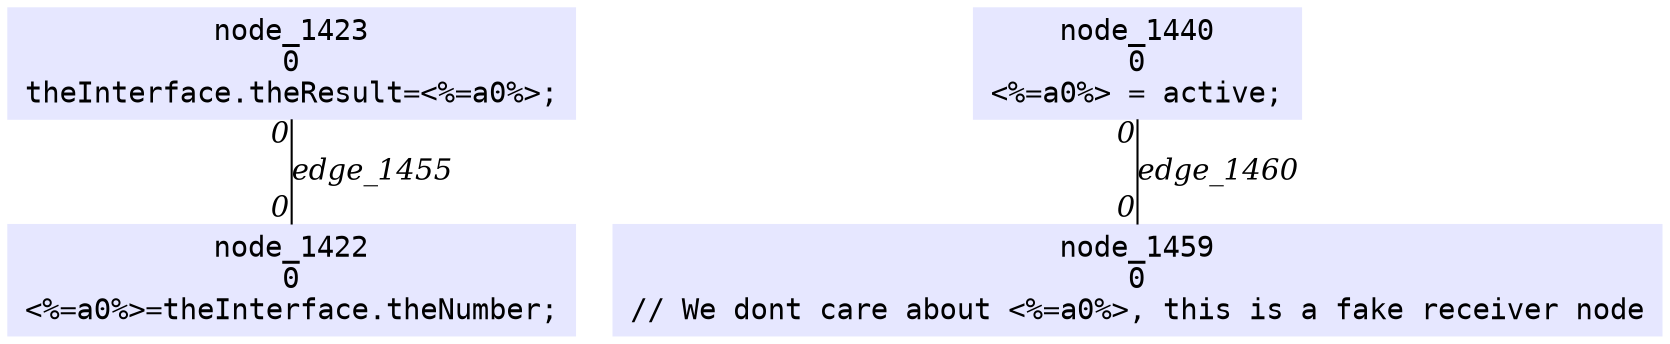 digraph g{node_1422 [shape=box, style=filled, color="0.66 0.1 1.0", fontname="Courier", label="node_1422
0
<%=a0%>=theInterface.theNumber;
" ]
node_1423 [shape=box, style=filled, color="0.66 0.1 1.0", fontname="Courier", label="node_1423
0
theInterface.theResult=<%=a0%>;
" ]
node_1440 [shape=box, style=filled, color="0.66 0.1 1.0", fontname="Courier", label="node_1440
0
<%=a0%> = active;
" ]
node_1459 [shape=box, style=filled, color="0.66 0.1 1.0", fontname="Courier", label="node_1459
0
// We dont care about <%=a0%>, this is a fake receiver node
" ]
node_1423 -> node_1422 [dir=none, arrowHead=none, fontname="Times-Italic", label="edge_1455",  headlabel="0", taillabel="0" ]
node_1440 -> node_1459 [dir=none, arrowHead=none, fontname="Times-Italic", label="edge_1460",  headlabel="0", taillabel="0" ]
}